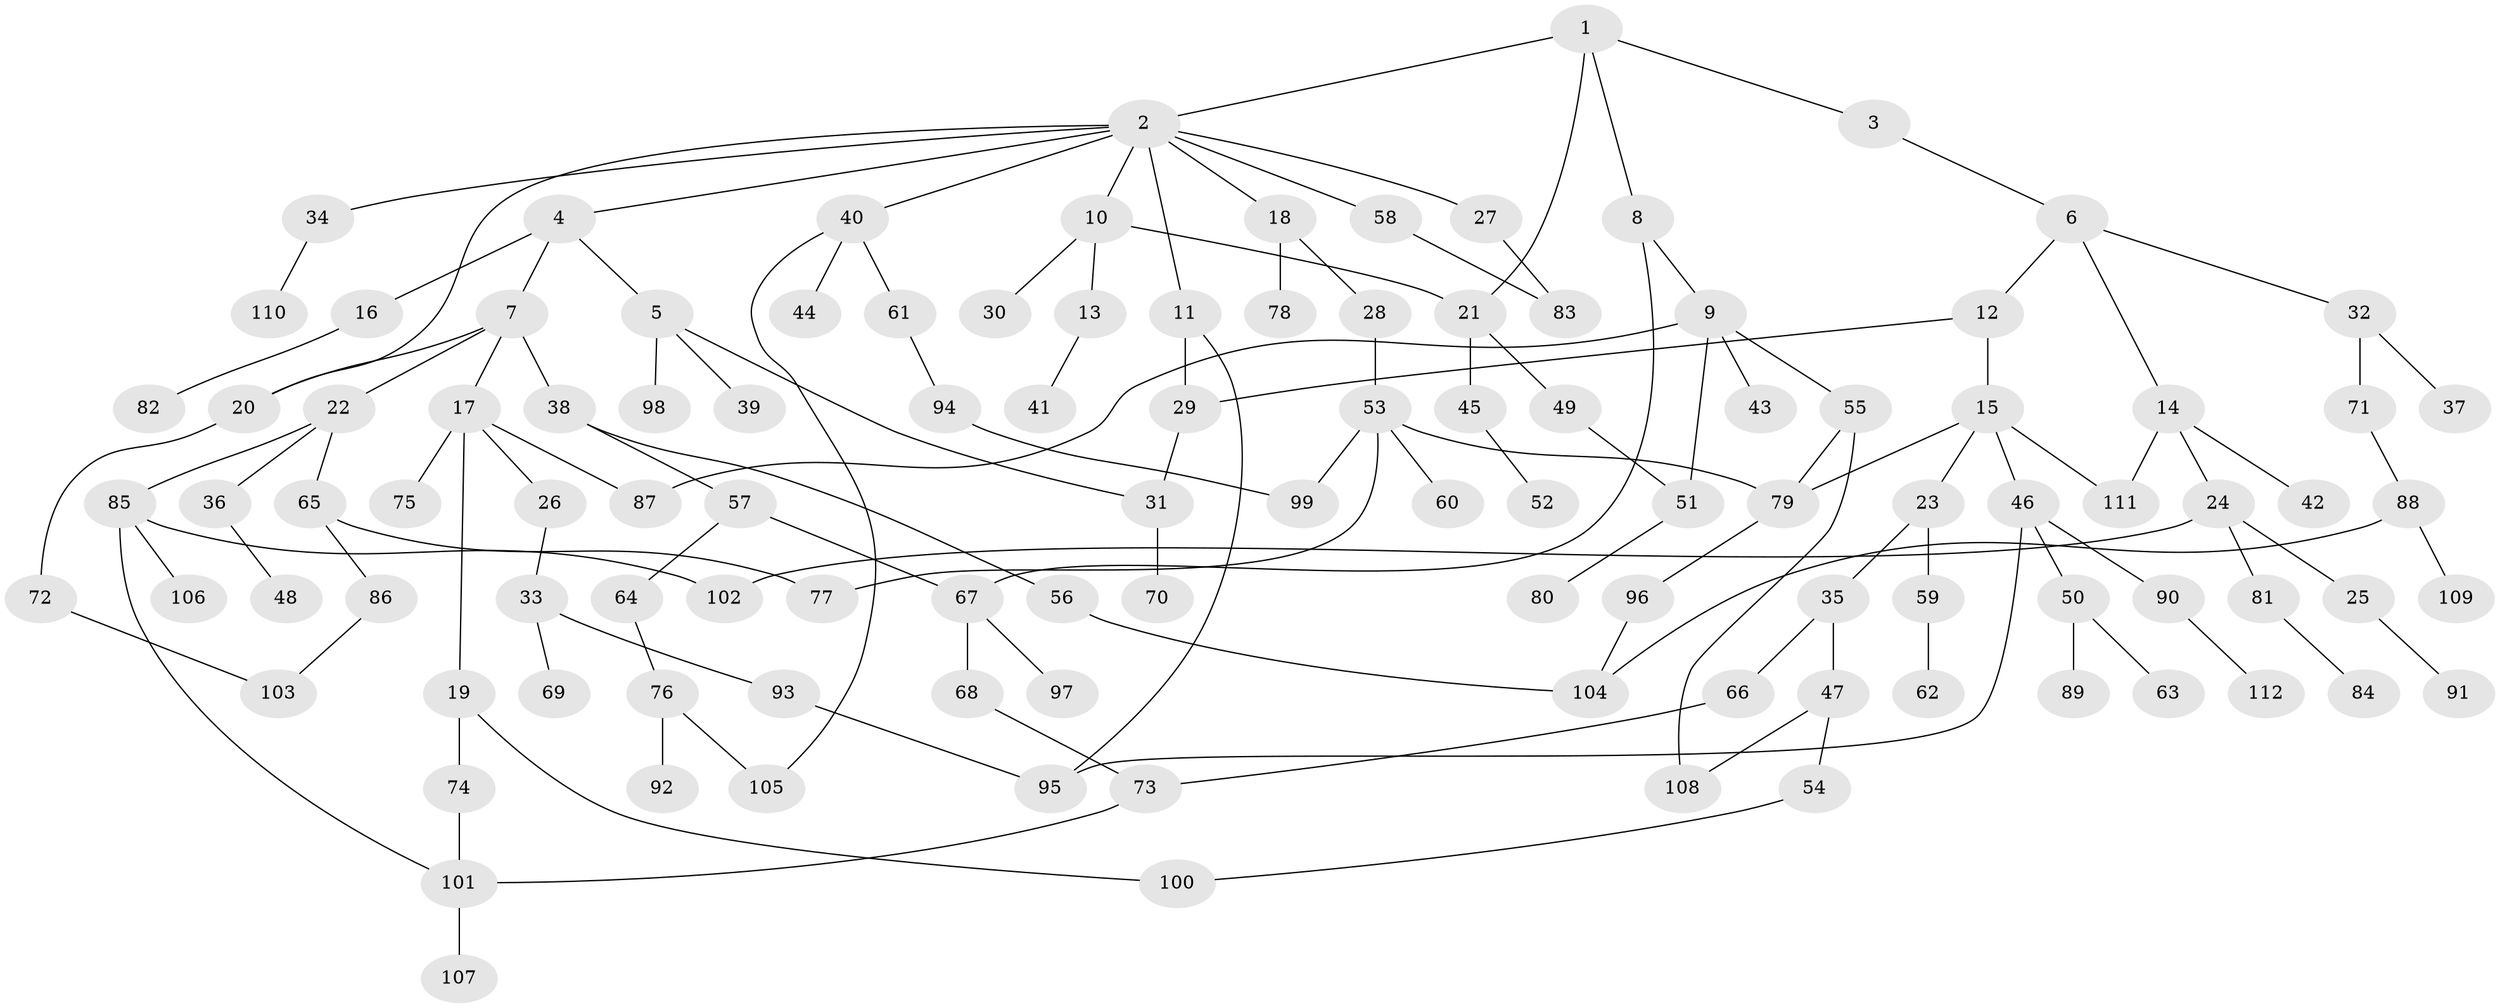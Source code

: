 // Generated by graph-tools (version 1.1) at 2025/25/03/09/25 03:25:32]
// undirected, 112 vertices, 136 edges
graph export_dot {
graph [start="1"]
  node [color=gray90,style=filled];
  1;
  2;
  3;
  4;
  5;
  6;
  7;
  8;
  9;
  10;
  11;
  12;
  13;
  14;
  15;
  16;
  17;
  18;
  19;
  20;
  21;
  22;
  23;
  24;
  25;
  26;
  27;
  28;
  29;
  30;
  31;
  32;
  33;
  34;
  35;
  36;
  37;
  38;
  39;
  40;
  41;
  42;
  43;
  44;
  45;
  46;
  47;
  48;
  49;
  50;
  51;
  52;
  53;
  54;
  55;
  56;
  57;
  58;
  59;
  60;
  61;
  62;
  63;
  64;
  65;
  66;
  67;
  68;
  69;
  70;
  71;
  72;
  73;
  74;
  75;
  76;
  77;
  78;
  79;
  80;
  81;
  82;
  83;
  84;
  85;
  86;
  87;
  88;
  89;
  90;
  91;
  92;
  93;
  94;
  95;
  96;
  97;
  98;
  99;
  100;
  101;
  102;
  103;
  104;
  105;
  106;
  107;
  108;
  109;
  110;
  111;
  112;
  1 -- 2;
  1 -- 3;
  1 -- 8;
  1 -- 21;
  2 -- 4;
  2 -- 10;
  2 -- 11;
  2 -- 18;
  2 -- 20;
  2 -- 27;
  2 -- 34;
  2 -- 40;
  2 -- 58;
  3 -- 6;
  4 -- 5;
  4 -- 7;
  4 -- 16;
  5 -- 39;
  5 -- 98;
  5 -- 31;
  6 -- 12;
  6 -- 14;
  6 -- 32;
  7 -- 17;
  7 -- 22;
  7 -- 38;
  7 -- 20;
  8 -- 9;
  8 -- 67;
  9 -- 43;
  9 -- 51;
  9 -- 55;
  9 -- 87;
  10 -- 13;
  10 -- 21;
  10 -- 30;
  11 -- 29;
  11 -- 95;
  12 -- 15;
  12 -- 29;
  13 -- 41;
  14 -- 24;
  14 -- 42;
  14 -- 111;
  15 -- 23;
  15 -- 46;
  15 -- 79;
  15 -- 111;
  16 -- 82;
  17 -- 19;
  17 -- 26;
  17 -- 75;
  17 -- 87;
  18 -- 28;
  18 -- 78;
  19 -- 74;
  19 -- 100;
  20 -- 72;
  21 -- 45;
  21 -- 49;
  22 -- 36;
  22 -- 65;
  22 -- 85;
  23 -- 35;
  23 -- 59;
  24 -- 25;
  24 -- 81;
  24 -- 102;
  25 -- 91;
  26 -- 33;
  27 -- 83;
  28 -- 53;
  29 -- 31;
  31 -- 70;
  32 -- 37;
  32 -- 71;
  33 -- 69;
  33 -- 93;
  34 -- 110;
  35 -- 47;
  35 -- 66;
  36 -- 48;
  38 -- 56;
  38 -- 57;
  40 -- 44;
  40 -- 61;
  40 -- 105;
  45 -- 52;
  46 -- 50;
  46 -- 90;
  46 -- 95;
  47 -- 54;
  47 -- 108;
  49 -- 51;
  50 -- 63;
  50 -- 89;
  51 -- 80;
  53 -- 60;
  53 -- 79;
  53 -- 99;
  53 -- 77;
  54 -- 100;
  55 -- 79;
  55 -- 108;
  56 -- 104;
  57 -- 64;
  57 -- 67;
  58 -- 83;
  59 -- 62;
  61 -- 94;
  64 -- 76;
  65 -- 77;
  65 -- 86;
  66 -- 73;
  67 -- 68;
  67 -- 97;
  68 -- 73;
  71 -- 88;
  72 -- 103;
  73 -- 101;
  74 -- 101;
  76 -- 92;
  76 -- 105;
  79 -- 96;
  81 -- 84;
  85 -- 101;
  85 -- 106;
  85 -- 102;
  86 -- 103;
  88 -- 104;
  88 -- 109;
  90 -- 112;
  93 -- 95;
  94 -- 99;
  96 -- 104;
  101 -- 107;
}
